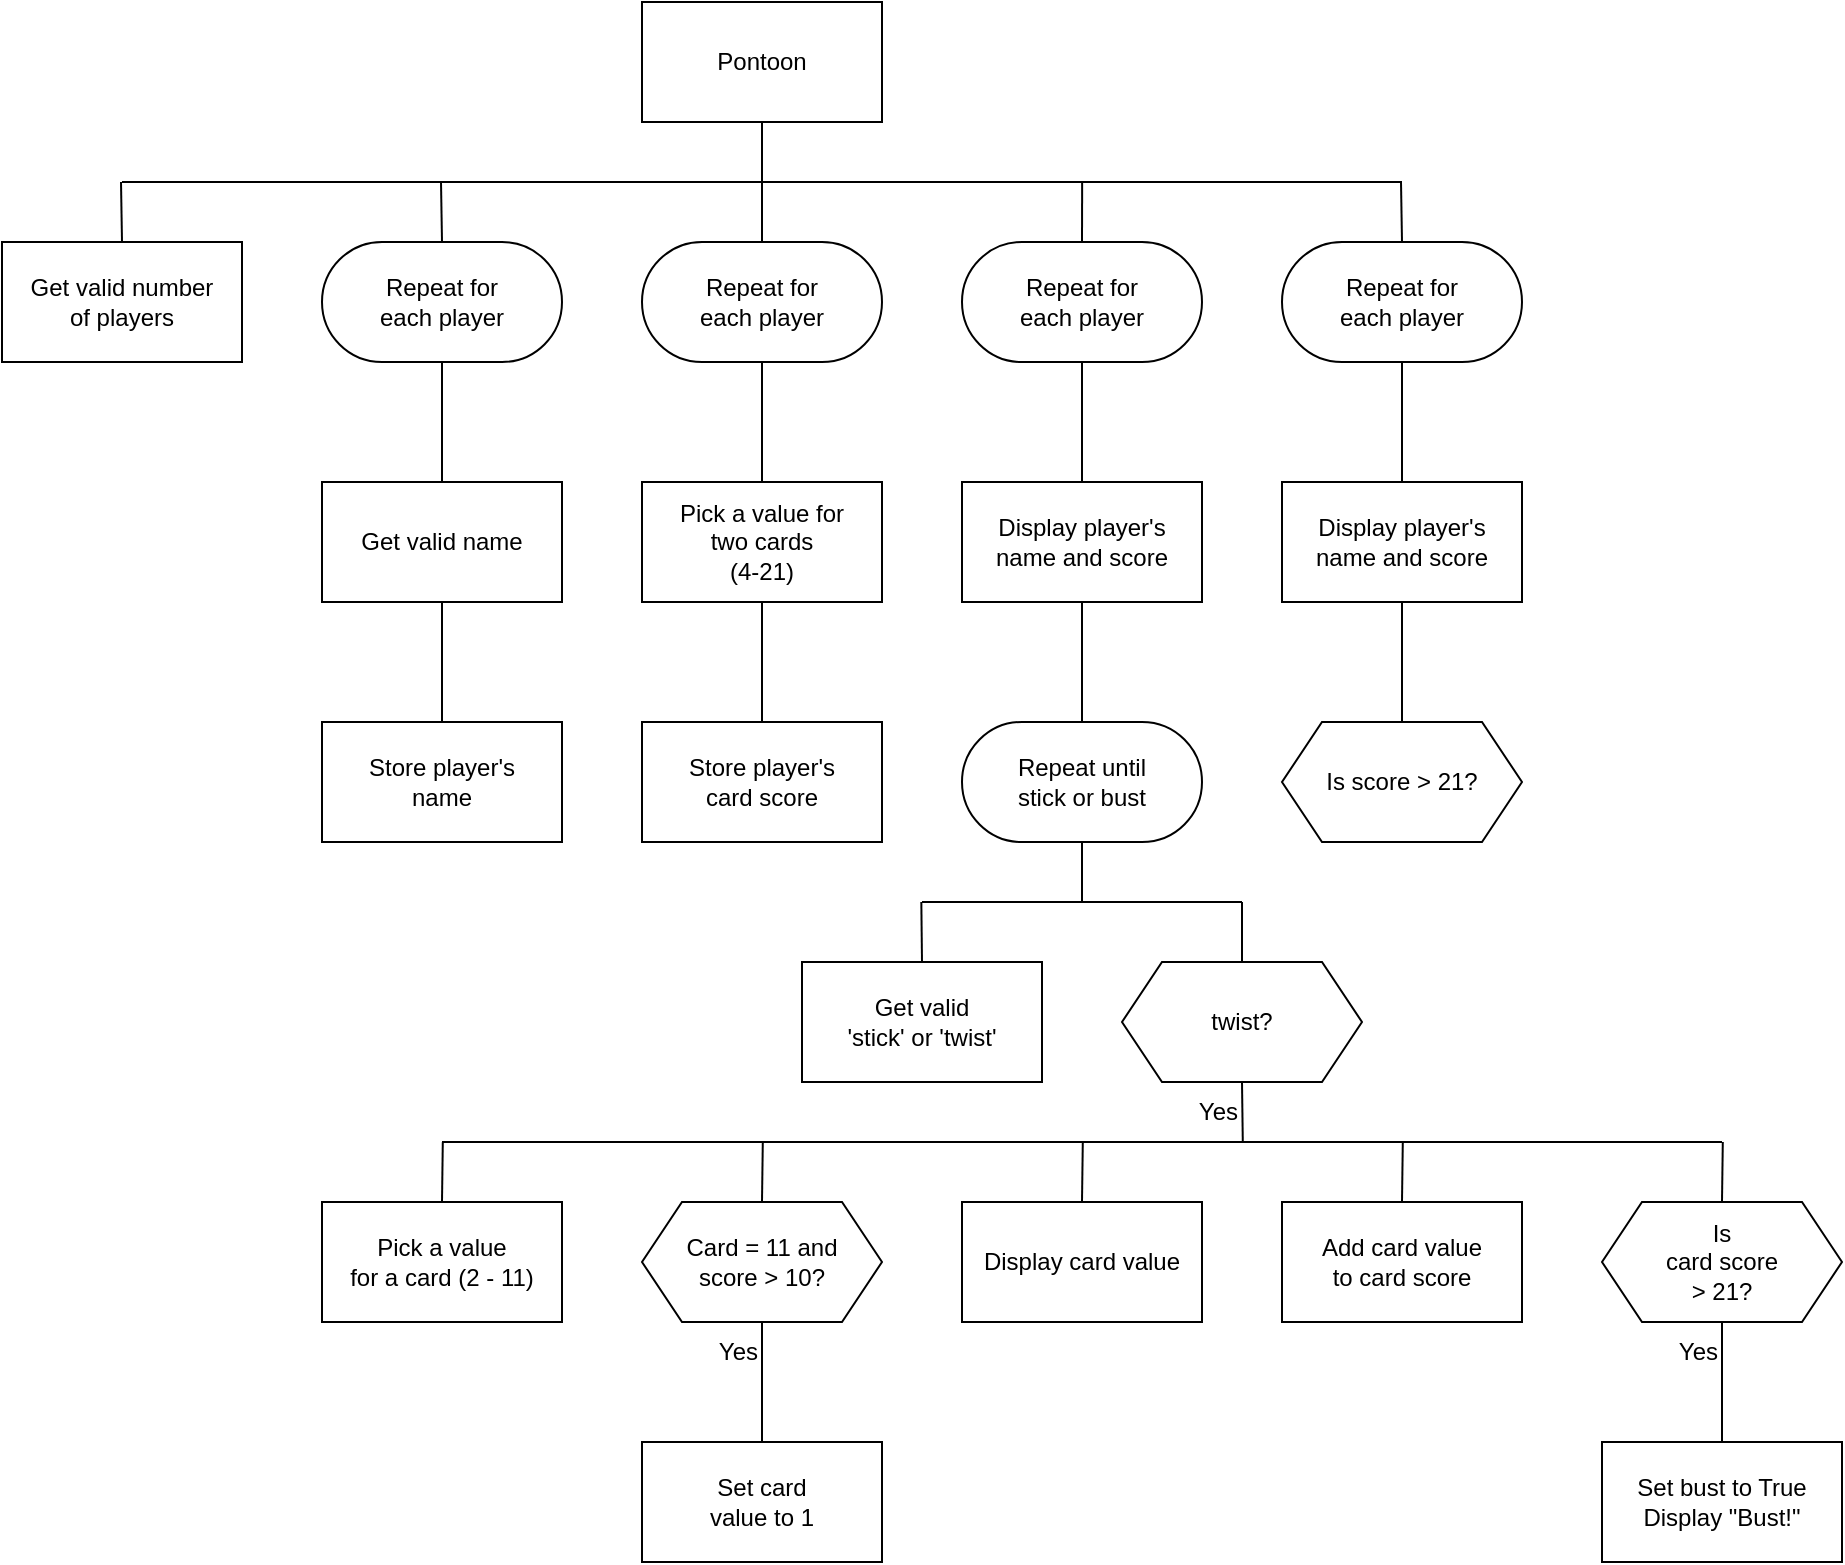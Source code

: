 <mxfile version="24.7.17">
  <diagram id="LH62cMZjFz3kXuiU3PgF" name="sd2">
    <mxGraphModel dx="882" dy="677" grid="1" gridSize="10" guides="1" tooltips="1" connect="1" arrows="1" fold="1" page="1" pageScale="1" pageWidth="1169" pageHeight="827" math="0" shadow="0">
      <root>
        <mxCell id="0" />
        <mxCell id="1" parent="0" />
        <mxCell id="DJOuTY2LFSwK7dt1zbWp-49" style="edgeStyle=none;shape=connector;rounded=0;orthogonalLoop=1;jettySize=auto;html=1;exitX=0.5;exitY=1;exitDx=0;exitDy=0;entryX=0.5;entryY=0;entryDx=0;entryDy=0;labelBackgroundColor=default;strokeColor=default;fontFamily=Helvetica;fontSize=11;fontColor=default;endArrow=none;endFill=0;" parent="1" source="DJOuTY2LFSwK7dt1zbWp-1" target="DJOuTY2LFSwK7dt1zbWp-6" edge="1">
          <mxGeometry relative="1" as="geometry" />
        </mxCell>
        <mxCell id="DJOuTY2LFSwK7dt1zbWp-1" value="Pontoon" style="rounded=0;whiteSpace=wrap;html=1;" parent="1" vertex="1">
          <mxGeometry x="440" y="40" width="120" height="60" as="geometry" />
        </mxCell>
        <mxCell id="DJOuTY2LFSwK7dt1zbWp-51" style="edgeStyle=none;shape=connector;rounded=0;orthogonalLoop=1;jettySize=auto;html=1;exitX=0.5;exitY=0;exitDx=0;exitDy=0;labelBackgroundColor=default;strokeColor=default;fontFamily=Helvetica;fontSize=11;fontColor=default;endArrow=none;endFill=0;" parent="1" source="DJOuTY2LFSwK7dt1zbWp-2" edge="1">
          <mxGeometry relative="1" as="geometry">
            <mxPoint x="179.5" y="130" as="targetPoint" />
          </mxGeometry>
        </mxCell>
        <mxCell id="DJOuTY2LFSwK7dt1zbWp-2" value="Get valid number&lt;br&gt;of players" style="rounded=0;whiteSpace=wrap;html=1;" parent="1" vertex="1">
          <mxGeometry x="120" y="160" width="120" height="60" as="geometry" />
        </mxCell>
        <mxCell id="DJOuTY2LFSwK7dt1zbWp-28" style="rounded=0;orthogonalLoop=1;jettySize=auto;html=1;exitX=0.5;exitY=1;exitDx=0;exitDy=0;entryX=0.5;entryY=0;entryDx=0;entryDy=0;endArrow=none;endFill=0;" parent="1" source="DJOuTY2LFSwK7dt1zbWp-3" target="DJOuTY2LFSwK7dt1zbWp-4" edge="1">
          <mxGeometry relative="1" as="geometry" />
        </mxCell>
        <mxCell id="DJOuTY2LFSwK7dt1zbWp-50" style="edgeStyle=none;shape=connector;rounded=0;orthogonalLoop=1;jettySize=auto;html=1;exitX=0.5;exitY=0;exitDx=0;exitDy=0;labelBackgroundColor=default;strokeColor=default;fontFamily=Helvetica;fontSize=11;fontColor=default;endArrow=none;endFill=0;" parent="1" source="DJOuTY2LFSwK7dt1zbWp-3" edge="1">
          <mxGeometry relative="1" as="geometry">
            <mxPoint x="339.5" y="130" as="targetPoint" />
          </mxGeometry>
        </mxCell>
        <mxCell id="DJOuTY2LFSwK7dt1zbWp-3" value="Repeat for&lt;br&gt;each player" style="rounded=1;whiteSpace=wrap;html=1;arcSize=50;" parent="1" vertex="1">
          <mxGeometry x="280" y="160" width="120" height="60" as="geometry" />
        </mxCell>
        <mxCell id="DJOuTY2LFSwK7dt1zbWp-29" style="edgeStyle=none;shape=connector;rounded=0;orthogonalLoop=1;jettySize=auto;html=1;exitX=0.5;exitY=1;exitDx=0;exitDy=0;entryX=0.5;entryY=0;entryDx=0;entryDy=0;labelBackgroundColor=default;strokeColor=default;fontFamily=Helvetica;fontSize=11;fontColor=default;endArrow=none;endFill=0;" parent="1" source="DJOuTY2LFSwK7dt1zbWp-4" target="DJOuTY2LFSwK7dt1zbWp-5" edge="1">
          <mxGeometry relative="1" as="geometry" />
        </mxCell>
        <mxCell id="DJOuTY2LFSwK7dt1zbWp-4" value="Get valid name" style="rounded=0;whiteSpace=wrap;html=1;" parent="1" vertex="1">
          <mxGeometry x="280" y="280" width="120" height="60" as="geometry" />
        </mxCell>
        <mxCell id="DJOuTY2LFSwK7dt1zbWp-5" value="Store player&#39;s&lt;br&gt;name" style="rounded=0;whiteSpace=wrap;html=1;" parent="1" vertex="1">
          <mxGeometry x="280" y="400" width="120" height="60" as="geometry" />
        </mxCell>
        <mxCell id="DJOuTY2LFSwK7dt1zbWp-30" style="edgeStyle=none;shape=connector;rounded=0;orthogonalLoop=1;jettySize=auto;html=1;exitX=0.5;exitY=1;exitDx=0;exitDy=0;entryX=0.5;entryY=0;entryDx=0;entryDy=0;labelBackgroundColor=default;strokeColor=default;fontFamily=Helvetica;fontSize=11;fontColor=default;endArrow=none;endFill=0;" parent="1" source="DJOuTY2LFSwK7dt1zbWp-6" target="DJOuTY2LFSwK7dt1zbWp-7" edge="1">
          <mxGeometry relative="1" as="geometry" />
        </mxCell>
        <mxCell id="DJOuTY2LFSwK7dt1zbWp-6" value="Repeat for&lt;br&gt;each player" style="rounded=1;whiteSpace=wrap;html=1;arcSize=50;" parent="1" vertex="1">
          <mxGeometry x="440" y="160" width="120" height="60" as="geometry" />
        </mxCell>
        <mxCell id="DJOuTY2LFSwK7dt1zbWp-31" style="edgeStyle=none;shape=connector;rounded=0;orthogonalLoop=1;jettySize=auto;html=1;exitX=0.5;exitY=1;exitDx=0;exitDy=0;entryX=0.5;entryY=0;entryDx=0;entryDy=0;labelBackgroundColor=default;strokeColor=default;fontFamily=Helvetica;fontSize=11;fontColor=default;endArrow=none;endFill=0;" parent="1" source="DJOuTY2LFSwK7dt1zbWp-7" target="DJOuTY2LFSwK7dt1zbWp-8" edge="1">
          <mxGeometry relative="1" as="geometry" />
        </mxCell>
        <mxCell id="DJOuTY2LFSwK7dt1zbWp-7" value="Pick a value for&lt;br&gt;two cards&lt;br&gt;(4-21)" style="rounded=0;whiteSpace=wrap;html=1;" parent="1" vertex="1">
          <mxGeometry x="440" y="280" width="120" height="60" as="geometry" />
        </mxCell>
        <mxCell id="DJOuTY2LFSwK7dt1zbWp-8" value="Store player&#39;s&lt;br&gt;card score" style="rounded=0;whiteSpace=wrap;html=1;" parent="1" vertex="1">
          <mxGeometry x="440" y="400" width="120" height="60" as="geometry" />
        </mxCell>
        <mxCell id="DJOuTY2LFSwK7dt1zbWp-32" style="edgeStyle=none;shape=connector;rounded=0;orthogonalLoop=1;jettySize=auto;html=1;exitX=0.5;exitY=1;exitDx=0;exitDy=0;entryX=0.5;entryY=0;entryDx=0;entryDy=0;labelBackgroundColor=default;strokeColor=default;fontFamily=Helvetica;fontSize=11;fontColor=default;endArrow=none;endFill=0;" parent="1" source="DJOuTY2LFSwK7dt1zbWp-12" target="DJOuTY2LFSwK7dt1zbWp-13" edge="1">
          <mxGeometry relative="1" as="geometry" />
        </mxCell>
        <mxCell id="DJOuTY2LFSwK7dt1zbWp-53" style="edgeStyle=none;shape=connector;rounded=0;orthogonalLoop=1;jettySize=auto;html=1;exitX=0.5;exitY=0;exitDx=0;exitDy=0;labelBackgroundColor=default;strokeColor=default;fontFamily=Helvetica;fontSize=11;fontColor=default;endArrow=none;endFill=0;" parent="1" source="DJOuTY2LFSwK7dt1zbWp-12" edge="1">
          <mxGeometry relative="1" as="geometry">
            <mxPoint x="660.077" y="130" as="targetPoint" />
          </mxGeometry>
        </mxCell>
        <mxCell id="DJOuTY2LFSwK7dt1zbWp-12" value="Repeat for&lt;br&gt;each player" style="rounded=1;whiteSpace=wrap;html=1;arcSize=50;" parent="1" vertex="1">
          <mxGeometry x="600" y="160" width="120" height="60" as="geometry" />
        </mxCell>
        <mxCell id="DJOuTY2LFSwK7dt1zbWp-33" style="edgeStyle=none;shape=connector;rounded=0;orthogonalLoop=1;jettySize=auto;html=1;exitX=0.5;exitY=1;exitDx=0;exitDy=0;entryX=0.5;entryY=0;entryDx=0;entryDy=0;labelBackgroundColor=default;strokeColor=default;fontFamily=Helvetica;fontSize=11;fontColor=default;endArrow=none;endFill=0;" parent="1" source="DJOuTY2LFSwK7dt1zbWp-13" target="DJOuTY2LFSwK7dt1zbWp-15" edge="1">
          <mxGeometry relative="1" as="geometry" />
        </mxCell>
        <mxCell id="DJOuTY2LFSwK7dt1zbWp-13" value="Display player&#39;s&lt;br&gt;name and score" style="rounded=0;whiteSpace=wrap;html=1;" parent="1" vertex="1">
          <mxGeometry x="600" y="280" width="120" height="60" as="geometry" />
        </mxCell>
        <mxCell id="DJOuTY2LFSwK7dt1zbWp-39" style="edgeStyle=none;shape=connector;rounded=0;orthogonalLoop=1;jettySize=auto;html=1;exitX=0.5;exitY=1;exitDx=0;exitDy=0;labelBackgroundColor=default;strokeColor=default;fontFamily=Helvetica;fontSize=11;fontColor=default;endArrow=none;endFill=0;" parent="1" source="DJOuTY2LFSwK7dt1zbWp-15" edge="1">
          <mxGeometry relative="1" as="geometry">
            <mxPoint x="660" y="490" as="targetPoint" />
          </mxGeometry>
        </mxCell>
        <mxCell id="DJOuTY2LFSwK7dt1zbWp-15" value="Repeat until&lt;br&gt;stick or bust" style="rounded=1;whiteSpace=wrap;html=1;arcSize=50;" parent="1" vertex="1">
          <mxGeometry x="600" y="400" width="120" height="60" as="geometry" />
        </mxCell>
        <mxCell id="DJOuTY2LFSwK7dt1zbWp-47" style="edgeStyle=none;shape=connector;rounded=0;orthogonalLoop=1;jettySize=auto;html=1;exitX=0.5;exitY=0;exitDx=0;exitDy=0;labelBackgroundColor=default;strokeColor=default;fontFamily=Helvetica;fontSize=11;fontColor=default;endArrow=none;endFill=0;" parent="1" source="DJOuTY2LFSwK7dt1zbWp-16" edge="1">
          <mxGeometry relative="1" as="geometry">
            <mxPoint x="579.667" y="490" as="targetPoint" />
          </mxGeometry>
        </mxCell>
        <mxCell id="DJOuTY2LFSwK7dt1zbWp-16" value="Get valid&lt;br&gt;&#39;stick&#39; or &#39;twist&#39;" style="rounded=0;whiteSpace=wrap;html=1;" parent="1" vertex="1">
          <mxGeometry x="520" y="520" width="120" height="60" as="geometry" />
        </mxCell>
        <mxCell id="DJOuTY2LFSwK7dt1zbWp-41" style="edgeStyle=none;shape=connector;rounded=0;orthogonalLoop=1;jettySize=auto;html=1;exitX=0.5;exitY=1;exitDx=0;exitDy=0;labelBackgroundColor=default;strokeColor=default;fontFamily=Helvetica;fontSize=11;fontColor=default;endArrow=none;endFill=0;" parent="1" source="DJOuTY2LFSwK7dt1zbWp-17" edge="1">
          <mxGeometry relative="1" as="geometry">
            <mxPoint x="740.4" y="610" as="targetPoint" />
          </mxGeometry>
        </mxCell>
        <mxCell id="rlh4JI9Xb0ndSaXNDbWQ-4" style="edgeStyle=orthogonalEdgeStyle;rounded=0;orthogonalLoop=1;jettySize=auto;html=1;exitX=0.5;exitY=0;exitDx=0;exitDy=0;endArrow=none;endFill=0;" parent="1" source="DJOuTY2LFSwK7dt1zbWp-17" edge="1">
          <mxGeometry relative="1" as="geometry">
            <mxPoint x="740" y="490" as="targetPoint" />
          </mxGeometry>
        </mxCell>
        <mxCell id="DJOuTY2LFSwK7dt1zbWp-17" value="twist?" style="shape=hexagon;perimeter=hexagonPerimeter2;whiteSpace=wrap;html=1;fixedSize=1;" parent="1" vertex="1">
          <mxGeometry x="680" y="520" width="120" height="60" as="geometry" />
        </mxCell>
        <mxCell id="DJOuTY2LFSwK7dt1zbWp-42" style="edgeStyle=none;shape=connector;rounded=0;orthogonalLoop=1;jettySize=auto;html=1;exitX=0.5;exitY=0;exitDx=0;exitDy=0;labelBackgroundColor=default;strokeColor=default;fontFamily=Helvetica;fontSize=11;fontColor=default;endArrow=none;endFill=0;" parent="1" source="DJOuTY2LFSwK7dt1zbWp-18" edge="1">
          <mxGeometry relative="1" as="geometry">
            <mxPoint x="820.4" y="610" as="targetPoint" />
          </mxGeometry>
        </mxCell>
        <mxCell id="DJOuTY2LFSwK7dt1zbWp-18" value="Add card value&lt;br&gt;to card score" style="rounded=0;whiteSpace=wrap;html=1;" parent="1" vertex="1">
          <mxGeometry x="760" y="640" width="120" height="60" as="geometry" />
        </mxCell>
        <mxCell id="DJOuTY2LFSwK7dt1zbWp-44" style="edgeStyle=none;shape=connector;rounded=0;orthogonalLoop=1;jettySize=auto;html=1;exitX=0.5;exitY=0;exitDx=0;exitDy=0;labelBackgroundColor=default;strokeColor=default;fontFamily=Helvetica;fontSize=11;fontColor=default;endArrow=none;endFill=0;" parent="1" source="DJOuTY2LFSwK7dt1zbWp-19" edge="1">
          <mxGeometry relative="1" as="geometry">
            <mxPoint x="340.4" y="610" as="targetPoint" />
          </mxGeometry>
        </mxCell>
        <mxCell id="DJOuTY2LFSwK7dt1zbWp-19" value="Pick a value&lt;br&gt;for a card (2 - 11)" style="rounded=0;whiteSpace=wrap;html=1;" parent="1" vertex="1">
          <mxGeometry x="280" y="640" width="120" height="60" as="geometry" />
        </mxCell>
        <mxCell id="DJOuTY2LFSwK7dt1zbWp-37" style="edgeStyle=none;shape=connector;rounded=0;orthogonalLoop=1;jettySize=auto;html=1;exitX=0.5;exitY=1;exitDx=0;exitDy=0;entryX=0.5;entryY=0;entryDx=0;entryDy=0;labelBackgroundColor=default;strokeColor=default;fontFamily=Helvetica;fontSize=11;fontColor=default;endArrow=none;endFill=0;" parent="1" source="DJOuTY2LFSwK7dt1zbWp-20" target="DJOuTY2LFSwK7dt1zbWp-21" edge="1">
          <mxGeometry relative="1" as="geometry" />
        </mxCell>
        <mxCell id="DJOuTY2LFSwK7dt1zbWp-43" style="edgeStyle=none;shape=connector;rounded=0;orthogonalLoop=1;jettySize=auto;html=1;exitX=0.5;exitY=0;exitDx=0;exitDy=0;labelBackgroundColor=default;strokeColor=default;fontFamily=Helvetica;fontSize=11;fontColor=default;endArrow=none;endFill=0;" parent="1" source="DJOuTY2LFSwK7dt1zbWp-20" edge="1">
          <mxGeometry relative="1" as="geometry">
            <mxPoint x="500.4" y="610" as="targetPoint" />
          </mxGeometry>
        </mxCell>
        <mxCell id="DJOuTY2LFSwK7dt1zbWp-20" value="Card = 11 and&lt;br&gt;score &amp;gt; 10?" style="shape=hexagon;perimeter=hexagonPerimeter2;whiteSpace=wrap;html=1;fixedSize=1;" parent="1" vertex="1">
          <mxGeometry x="440" y="640" width="120" height="60" as="geometry" />
        </mxCell>
        <mxCell id="DJOuTY2LFSwK7dt1zbWp-21" value="Set card&lt;br&gt;value to 1" style="rounded=0;whiteSpace=wrap;html=1;" parent="1" vertex="1">
          <mxGeometry x="440" y="760" width="120" height="60" as="geometry" />
        </mxCell>
        <mxCell id="DJOuTY2LFSwK7dt1zbWp-38" style="edgeStyle=none;shape=connector;rounded=0;orthogonalLoop=1;jettySize=auto;html=1;exitX=0.5;exitY=1;exitDx=0;exitDy=0;entryX=0.5;entryY=0;entryDx=0;entryDy=0;labelBackgroundColor=default;strokeColor=default;fontFamily=Helvetica;fontSize=11;fontColor=default;endArrow=none;endFill=0;" parent="1" source="DJOuTY2LFSwK7dt1zbWp-22" target="DJOuTY2LFSwK7dt1zbWp-23" edge="1">
          <mxGeometry relative="1" as="geometry" />
        </mxCell>
        <mxCell id="DJOuTY2LFSwK7dt1zbWp-45" style="edgeStyle=none;shape=connector;rounded=0;orthogonalLoop=1;jettySize=auto;html=1;exitX=0.5;exitY=0;exitDx=0;exitDy=0;labelBackgroundColor=default;strokeColor=default;fontFamily=Helvetica;fontSize=11;fontColor=default;endArrow=none;endFill=0;" parent="1" source="DJOuTY2LFSwK7dt1zbWp-22" edge="1">
          <mxGeometry relative="1" as="geometry">
            <mxPoint x="980.4" y="610" as="targetPoint" />
          </mxGeometry>
        </mxCell>
        <mxCell id="DJOuTY2LFSwK7dt1zbWp-22" value="Is&lt;div&gt;card score&lt;/div&gt;&lt;div&gt;&amp;gt; 21?&lt;/div&gt;" style="shape=hexagon;perimeter=hexagonPerimeter2;whiteSpace=wrap;html=1;fixedSize=1;" parent="1" vertex="1">
          <mxGeometry x="920" y="640" width="120" height="60" as="geometry" />
        </mxCell>
        <mxCell id="DJOuTY2LFSwK7dt1zbWp-23" value="Set bust to True&lt;div&gt;Display &quot;Bust!&quot;&lt;/div&gt;" style="rounded=0;whiteSpace=wrap;html=1;" parent="1" vertex="1">
          <mxGeometry x="920" y="760" width="120" height="60" as="geometry" />
        </mxCell>
        <mxCell id="DJOuTY2LFSwK7dt1zbWp-34" style="edgeStyle=none;shape=connector;rounded=0;orthogonalLoop=1;jettySize=auto;html=1;exitX=0.5;exitY=1;exitDx=0;exitDy=0;entryX=0.5;entryY=0;entryDx=0;entryDy=0;labelBackgroundColor=default;strokeColor=default;fontFamily=Helvetica;fontSize=11;fontColor=default;endArrow=none;endFill=0;" parent="1" source="DJOuTY2LFSwK7dt1zbWp-24" target="DJOuTY2LFSwK7dt1zbWp-25" edge="1">
          <mxGeometry relative="1" as="geometry" />
        </mxCell>
        <mxCell id="DJOuTY2LFSwK7dt1zbWp-52" style="edgeStyle=none;shape=connector;rounded=0;orthogonalLoop=1;jettySize=auto;html=1;exitX=0.5;exitY=0;exitDx=0;exitDy=0;labelBackgroundColor=default;strokeColor=default;fontFamily=Helvetica;fontSize=11;fontColor=default;endArrow=none;endFill=0;" parent="1" source="DJOuTY2LFSwK7dt1zbWp-24" edge="1">
          <mxGeometry relative="1" as="geometry">
            <mxPoint x="819.5" y="130" as="targetPoint" />
          </mxGeometry>
        </mxCell>
        <mxCell id="DJOuTY2LFSwK7dt1zbWp-24" value="Repeat for&lt;br&gt;each player" style="rounded=1;whiteSpace=wrap;html=1;arcSize=50;" parent="1" vertex="1">
          <mxGeometry x="760" y="160" width="120" height="60" as="geometry" />
        </mxCell>
        <mxCell id="DJOuTY2LFSwK7dt1zbWp-35" style="edgeStyle=none;shape=connector;rounded=0;orthogonalLoop=1;jettySize=auto;html=1;exitX=0.5;exitY=1;exitDx=0;exitDy=0;entryX=0.5;entryY=0;entryDx=0;entryDy=0;labelBackgroundColor=default;strokeColor=default;fontFamily=Helvetica;fontSize=11;fontColor=default;endArrow=none;endFill=0;" parent="1" source="DJOuTY2LFSwK7dt1zbWp-25" target="DJOuTY2LFSwK7dt1zbWp-26" edge="1">
          <mxGeometry relative="1" as="geometry" />
        </mxCell>
        <mxCell id="DJOuTY2LFSwK7dt1zbWp-25" value="Display player&#39;s&lt;br&gt;name and score" style="rounded=0;whiteSpace=wrap;html=1;" parent="1" vertex="1">
          <mxGeometry x="760" y="280" width="120" height="60" as="geometry" />
        </mxCell>
        <mxCell id="DJOuTY2LFSwK7dt1zbWp-26" value="Is score &amp;gt; 21?" style="shape=hexagon;perimeter=hexagonPerimeter2;whiteSpace=wrap;html=1;fixedSize=1;" parent="1" vertex="1">
          <mxGeometry x="760" y="400" width="120" height="60" as="geometry" />
        </mxCell>
        <mxCell id="DJOuTY2LFSwK7dt1zbWp-40" value="" style="endArrow=none;html=1;rounded=0;labelBackgroundColor=default;strokeColor=default;fontFamily=Helvetica;fontSize=11;fontColor=default;shape=connector;" parent="1" edge="1">
          <mxGeometry width="50" height="50" relative="1" as="geometry">
            <mxPoint x="340" y="610" as="sourcePoint" />
            <mxPoint x="980" y="610" as="targetPoint" />
          </mxGeometry>
        </mxCell>
        <mxCell id="DJOuTY2LFSwK7dt1zbWp-46" value="" style="endArrow=none;html=1;rounded=0;labelBackgroundColor=default;strokeColor=default;fontFamily=Helvetica;fontSize=11;fontColor=default;shape=connector;" parent="1" edge="1">
          <mxGeometry width="50" height="50" relative="1" as="geometry">
            <mxPoint x="580" y="490" as="sourcePoint" />
            <mxPoint x="740" y="490" as="targetPoint" />
          </mxGeometry>
        </mxCell>
        <mxCell id="DJOuTY2LFSwK7dt1zbWp-48" value="" style="endArrow=none;html=1;rounded=0;labelBackgroundColor=default;strokeColor=default;fontFamily=Helvetica;fontSize=11;fontColor=default;shape=connector;" parent="1" edge="1">
          <mxGeometry width="50" height="50" relative="1" as="geometry">
            <mxPoint x="180" y="130" as="sourcePoint" />
            <mxPoint x="820" y="130" as="targetPoint" />
          </mxGeometry>
        </mxCell>
        <mxCell id="rlh4JI9Xb0ndSaXNDbWQ-1" value="Yes" style="text;html=1;align=right;verticalAlign=middle;whiteSpace=wrap;rounded=0;" parent="1" vertex="1">
          <mxGeometry x="700" y="580" width="40" height="30" as="geometry" />
        </mxCell>
        <mxCell id="rlh4JI9Xb0ndSaXNDbWQ-2" value="Yes" style="text;html=1;align=right;verticalAlign=middle;whiteSpace=wrap;rounded=0;" parent="1" vertex="1">
          <mxGeometry x="940" y="700" width="40" height="30" as="geometry" />
        </mxCell>
        <mxCell id="rlh4JI9Xb0ndSaXNDbWQ-3" value="Yes" style="text;html=1;align=right;verticalAlign=middle;whiteSpace=wrap;rounded=0;" parent="1" vertex="1">
          <mxGeometry x="460" y="700" width="40" height="30" as="geometry" />
        </mxCell>
        <mxCell id="cShhL4fhOzDO-buVLAKe-1" style="edgeStyle=none;shape=connector;rounded=0;orthogonalLoop=1;jettySize=auto;html=1;exitX=0.5;exitY=0;exitDx=0;exitDy=0;labelBackgroundColor=default;strokeColor=default;fontFamily=Helvetica;fontSize=11;fontColor=default;endArrow=none;endFill=0;" edge="1" parent="1" source="cShhL4fhOzDO-buVLAKe-2">
          <mxGeometry relative="1" as="geometry">
            <mxPoint x="660.4" y="610" as="targetPoint" />
          </mxGeometry>
        </mxCell>
        <mxCell id="cShhL4fhOzDO-buVLAKe-2" value="Display card value" style="rounded=0;whiteSpace=wrap;html=1;" vertex="1" parent="1">
          <mxGeometry x="600" y="640" width="120" height="60" as="geometry" />
        </mxCell>
      </root>
    </mxGraphModel>
  </diagram>
</mxfile>
